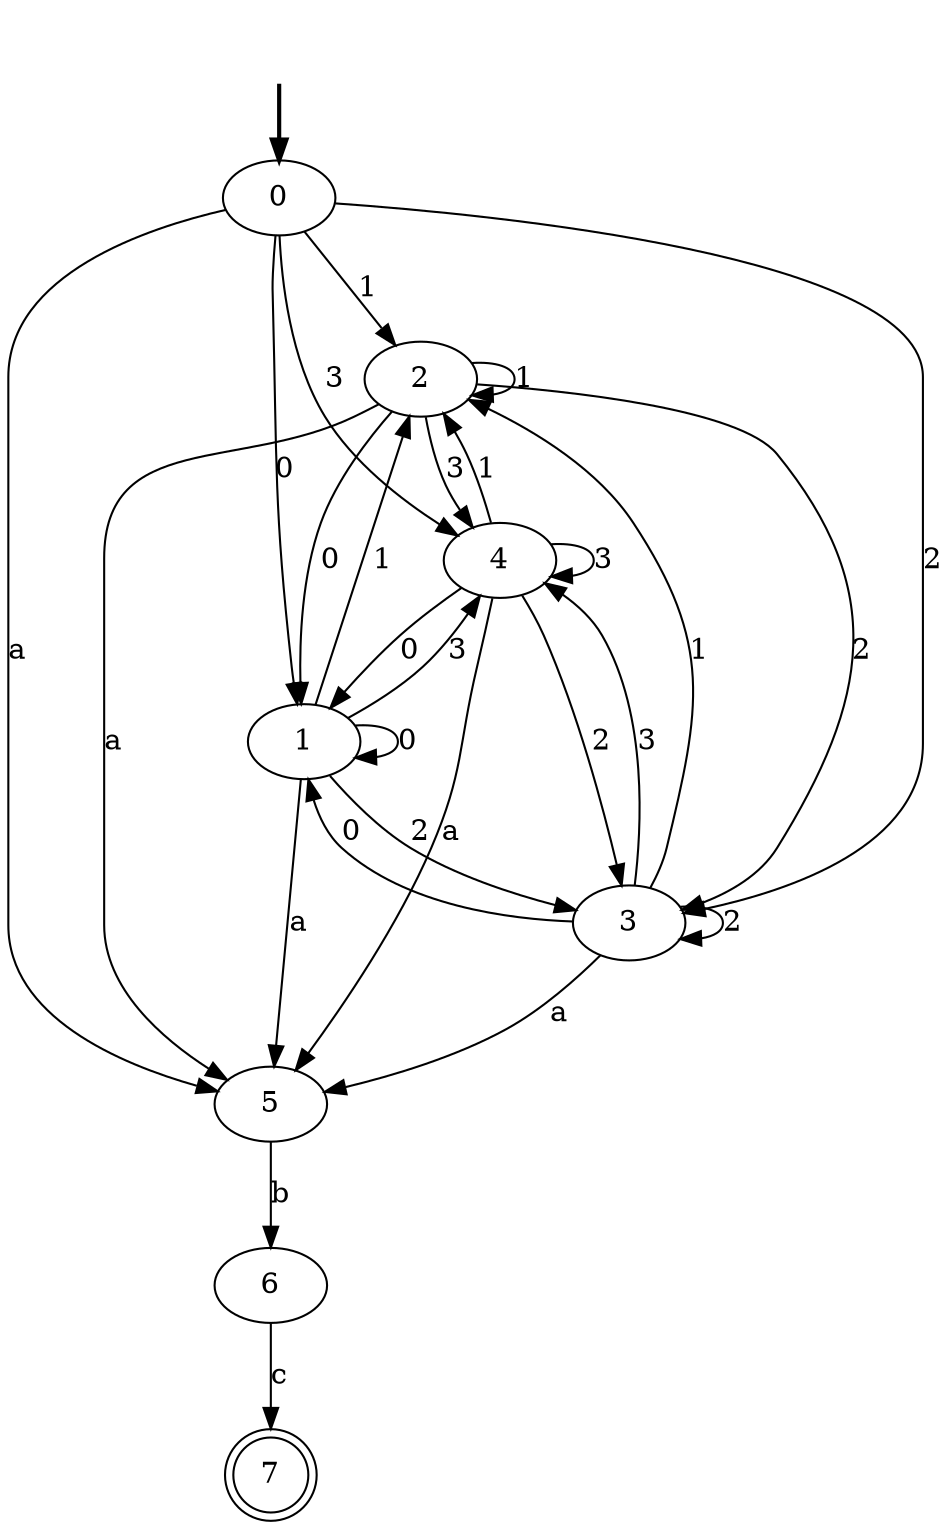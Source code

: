 digraph {
	fake [style=invisible]
	0 [root=true]
	6
	2
	4
	3
	5
	7 [shape=doublecircle]
	1
	fake -> 0 [style=bold]
	0 -> 1 [label=0]
	0 -> 2 [label=1]
	0 -> 3 [label=2]
	0 -> 4 [label=3]
	0 -> 5 [label=a]
	1 -> 1 [label=0]
	1 -> 2 [label=1]
	1 -> 3 [label=2]
	1 -> 4 [label=3]
	1 -> 5 [label=a]
	2 -> 1 [label=0]
	2 -> 2 [label=1]
	2 -> 3 [label=2]
	2 -> 4 [label=3]
	2 -> 5 [label=a]
	3 -> 1 [label=0]
	3 -> 2 [label=1]
	3 -> 3 [label=2]
	3 -> 4 [label=3]
	3 -> 5 [label=a]
	4 -> 1 [label=0]
	4 -> 2 [label=1]
	4 -> 3 [label=2]
	4 -> 4 [label=3]
	4 -> 5 [label=a]
	5 -> 6 [label=b]
	6 -> 7 [label=c]
}
